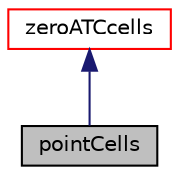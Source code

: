 digraph "pointCells"
{
  bgcolor="transparent";
  edge [fontname="Helvetica",fontsize="10",labelfontname="Helvetica",labelfontsize="10"];
  node [fontname="Helvetica",fontsize="10",shape=record];
  Node1 [label="pointCells",height=0.2,width=0.4,color="black", fillcolor="grey75", style="filled" fontcolor="black"];
  Node2 -> Node1 [dir="back",color="midnightblue",fontsize="10",style="solid",fontname="Helvetica"];
  Node2 [label="zeroATCcells",height=0.2,width=0.4,color="red",URL="$classFoam_1_1zeroATCcells.html",tooltip="Base class for selecting cells on which to zero the ATC term. "];
}
